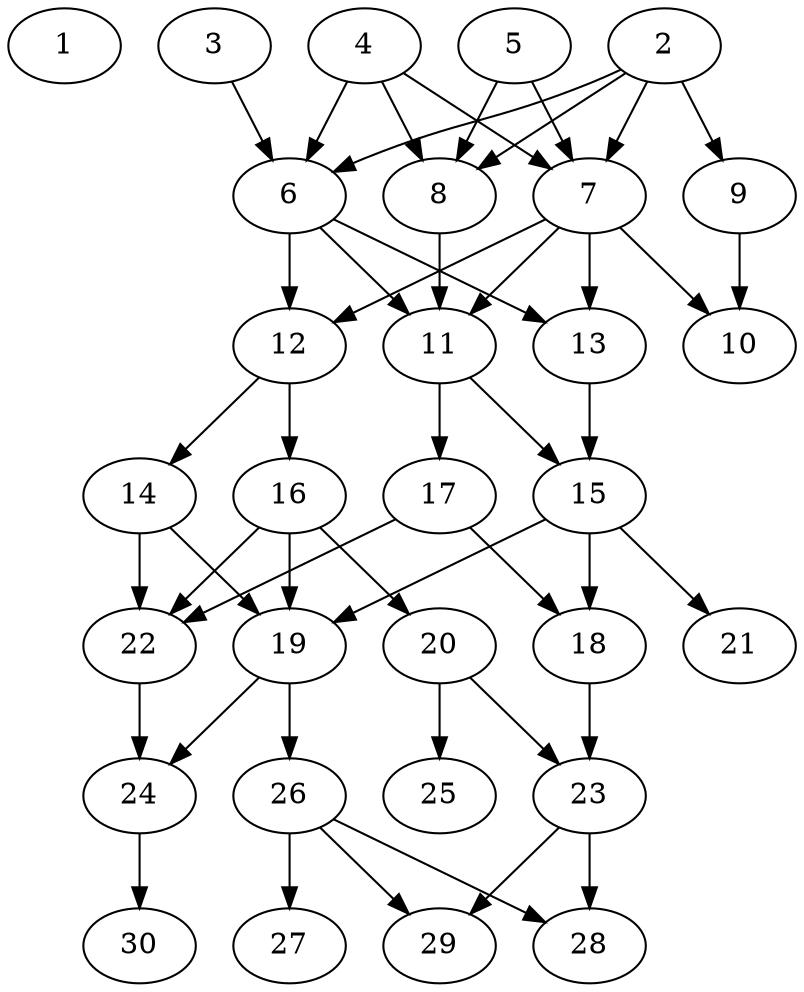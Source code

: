 // DAG automatically generated by daggen at Thu Oct  3 14:04:19 2019
// ./daggen --dot -n 30 --ccr 0.4 --fat 0.5 --regular 0.9 --density 0.6 --mindata 5242880 --maxdata 52428800 
digraph G {
  1 [size="66004480", alpha="0.04", expect_size="26401792"] 
  2 [size="91082240", alpha="0.12", expect_size="36432896"] 
  2 -> 6 [size ="36432896"]
  2 -> 7 [size ="36432896"]
  2 -> 8 [size ="36432896"]
  2 -> 9 [size ="36432896"]
  3 [size="25838080", alpha="0.13", expect_size="10335232"] 
  3 -> 6 [size ="10335232"]
  4 [size="105472000", alpha="0.15", expect_size="42188800"] 
  4 -> 6 [size ="42188800"]
  4 -> 7 [size ="42188800"]
  4 -> 8 [size ="42188800"]
  5 [size="39741440", alpha="0.16", expect_size="15896576"] 
  5 -> 7 [size ="15896576"]
  5 -> 8 [size ="15896576"]
  6 [size="129925120", alpha="0.04", expect_size="51970048"] 
  6 -> 11 [size ="51970048"]
  6 -> 12 [size ="51970048"]
  6 -> 13 [size ="51970048"]
  7 [size="46896640", alpha="0.06", expect_size="18758656"] 
  7 -> 10 [size ="18758656"]
  7 -> 11 [size ="18758656"]
  7 -> 12 [size ="18758656"]
  7 -> 13 [size ="18758656"]
  8 [size="121384960", alpha="0.18", expect_size="48553984"] 
  8 -> 11 [size ="48553984"]
  9 [size="92198400", alpha="0.18", expect_size="36879360"] 
  9 -> 10 [size ="36879360"]
  10 [size="93102080", alpha="0.03", expect_size="37240832"] 
  11 [size="54635520", alpha="0.20", expect_size="21854208"] 
  11 -> 15 [size ="21854208"]
  11 -> 17 [size ="21854208"]
  12 [size="75688960", alpha="0.02", expect_size="30275584"] 
  12 -> 14 [size ="30275584"]
  12 -> 16 [size ="30275584"]
  13 [size="27397120", alpha="0.16", expect_size="10958848"] 
  13 -> 15 [size ="10958848"]
  14 [size="101388800", alpha="0.05", expect_size="40555520"] 
  14 -> 19 [size ="40555520"]
  14 -> 22 [size ="40555520"]
  15 [size="69104640", alpha="0.19", expect_size="27641856"] 
  15 -> 18 [size ="27641856"]
  15 -> 19 [size ="27641856"]
  15 -> 21 [size ="27641856"]
  16 [size="45754880", alpha="0.02", expect_size="18301952"] 
  16 -> 19 [size ="18301952"]
  16 -> 20 [size ="18301952"]
  16 -> 22 [size ="18301952"]
  17 [size="66649600", alpha="0.09", expect_size="26659840"] 
  17 -> 18 [size ="26659840"]
  17 -> 22 [size ="26659840"]
  18 [size="102899200", alpha="0.02", expect_size="41159680"] 
  18 -> 23 [size ="41159680"]
  19 [size="89886720", alpha="0.17", expect_size="35954688"] 
  19 -> 24 [size ="35954688"]
  19 -> 26 [size ="35954688"]
  20 [size="78451200", alpha="0.06", expect_size="31380480"] 
  20 -> 23 [size ="31380480"]
  20 -> 25 [size ="31380480"]
  21 [size="93560320", alpha="0.04", expect_size="37424128"] 
  22 [size="93091840", alpha="0.15", expect_size="37236736"] 
  22 -> 24 [size ="37236736"]
  23 [size="103641600", alpha="0.08", expect_size="41456640"] 
  23 -> 28 [size ="41456640"]
  23 -> 29 [size ="41456640"]
  24 [size="81297920", alpha="0.17", expect_size="32519168"] 
  24 -> 30 [size ="32519168"]
  25 [size="109739520", alpha="0.11", expect_size="43895808"] 
  26 [size="106344960", alpha="0.04", expect_size="42537984"] 
  26 -> 27 [size ="42537984"]
  26 -> 28 [size ="42537984"]
  26 -> 29 [size ="42537984"]
  27 [size="115816960", alpha="0.03", expect_size="46326784"] 
  28 [size="53324800", alpha="0.01", expect_size="21329920"] 
  29 [size="62210560", alpha="0.11", expect_size="24884224"] 
  30 [size="43765760", alpha="0.16", expect_size="17506304"] 
}
